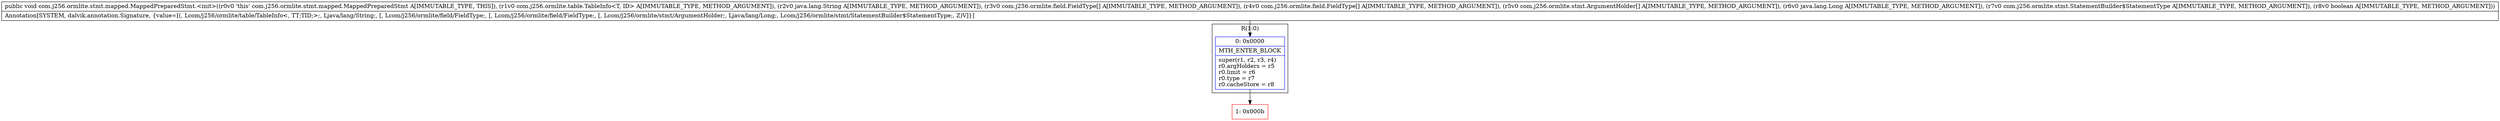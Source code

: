 digraph "CFG forcom.j256.ormlite.stmt.mapped.MappedPreparedStmt.\<init\>(Lcom\/j256\/ormlite\/table\/TableInfo;Ljava\/lang\/String;[Lcom\/j256\/ormlite\/field\/FieldType;[Lcom\/j256\/ormlite\/field\/FieldType;[Lcom\/j256\/ormlite\/stmt\/ArgumentHolder;Ljava\/lang\/Long;Lcom\/j256\/ormlite\/stmt\/StatementBuilder$StatementType;Z)V" {
subgraph cluster_Region_1920467686 {
label = "R(1:0)";
node [shape=record,color=blue];
Node_0 [shape=record,label="{0\:\ 0x0000|MTH_ENTER_BLOCK\l|super(r1, r2, r3, r4)\lr0.argHolders = r5\lr0.limit = r6\lr0.type = r7\lr0.cacheStore = r8\l}"];
}
Node_1 [shape=record,color=red,label="{1\:\ 0x000b}"];
MethodNode[shape=record,label="{public void com.j256.ormlite.stmt.mapped.MappedPreparedStmt.\<init\>((r0v0 'this' com.j256.ormlite.stmt.mapped.MappedPreparedStmt A[IMMUTABLE_TYPE, THIS]), (r1v0 com.j256.ormlite.table.TableInfo\<T, ID\> A[IMMUTABLE_TYPE, METHOD_ARGUMENT]), (r2v0 java.lang.String A[IMMUTABLE_TYPE, METHOD_ARGUMENT]), (r3v0 com.j256.ormlite.field.FieldType[] A[IMMUTABLE_TYPE, METHOD_ARGUMENT]), (r4v0 com.j256.ormlite.field.FieldType[] A[IMMUTABLE_TYPE, METHOD_ARGUMENT]), (r5v0 com.j256.ormlite.stmt.ArgumentHolder[] A[IMMUTABLE_TYPE, METHOD_ARGUMENT]), (r6v0 java.lang.Long A[IMMUTABLE_TYPE, METHOD_ARGUMENT]), (r7v0 com.j256.ormlite.stmt.StatementBuilder$StatementType A[IMMUTABLE_TYPE, METHOD_ARGUMENT]), (r8v0 boolean A[IMMUTABLE_TYPE, METHOD_ARGUMENT]))  | Annotation[SYSTEM, dalvik.annotation.Signature, \{value=[(, Lcom\/j256\/ormlite\/table\/TableInfo\<, TT;TID;\>;, Ljava\/lang\/String;, [, Lcom\/j256\/ormlite\/field\/FieldType;, [, Lcom\/j256\/ormlite\/field\/FieldType;, [, Lcom\/j256\/ormlite\/stmt\/ArgumentHolder;, Ljava\/lang\/Long;, Lcom\/j256\/ormlite\/stmt\/StatementBuilder$StatementType;, Z)V]\}]\l}"];
MethodNode -> Node_0;
Node_0 -> Node_1;
}

